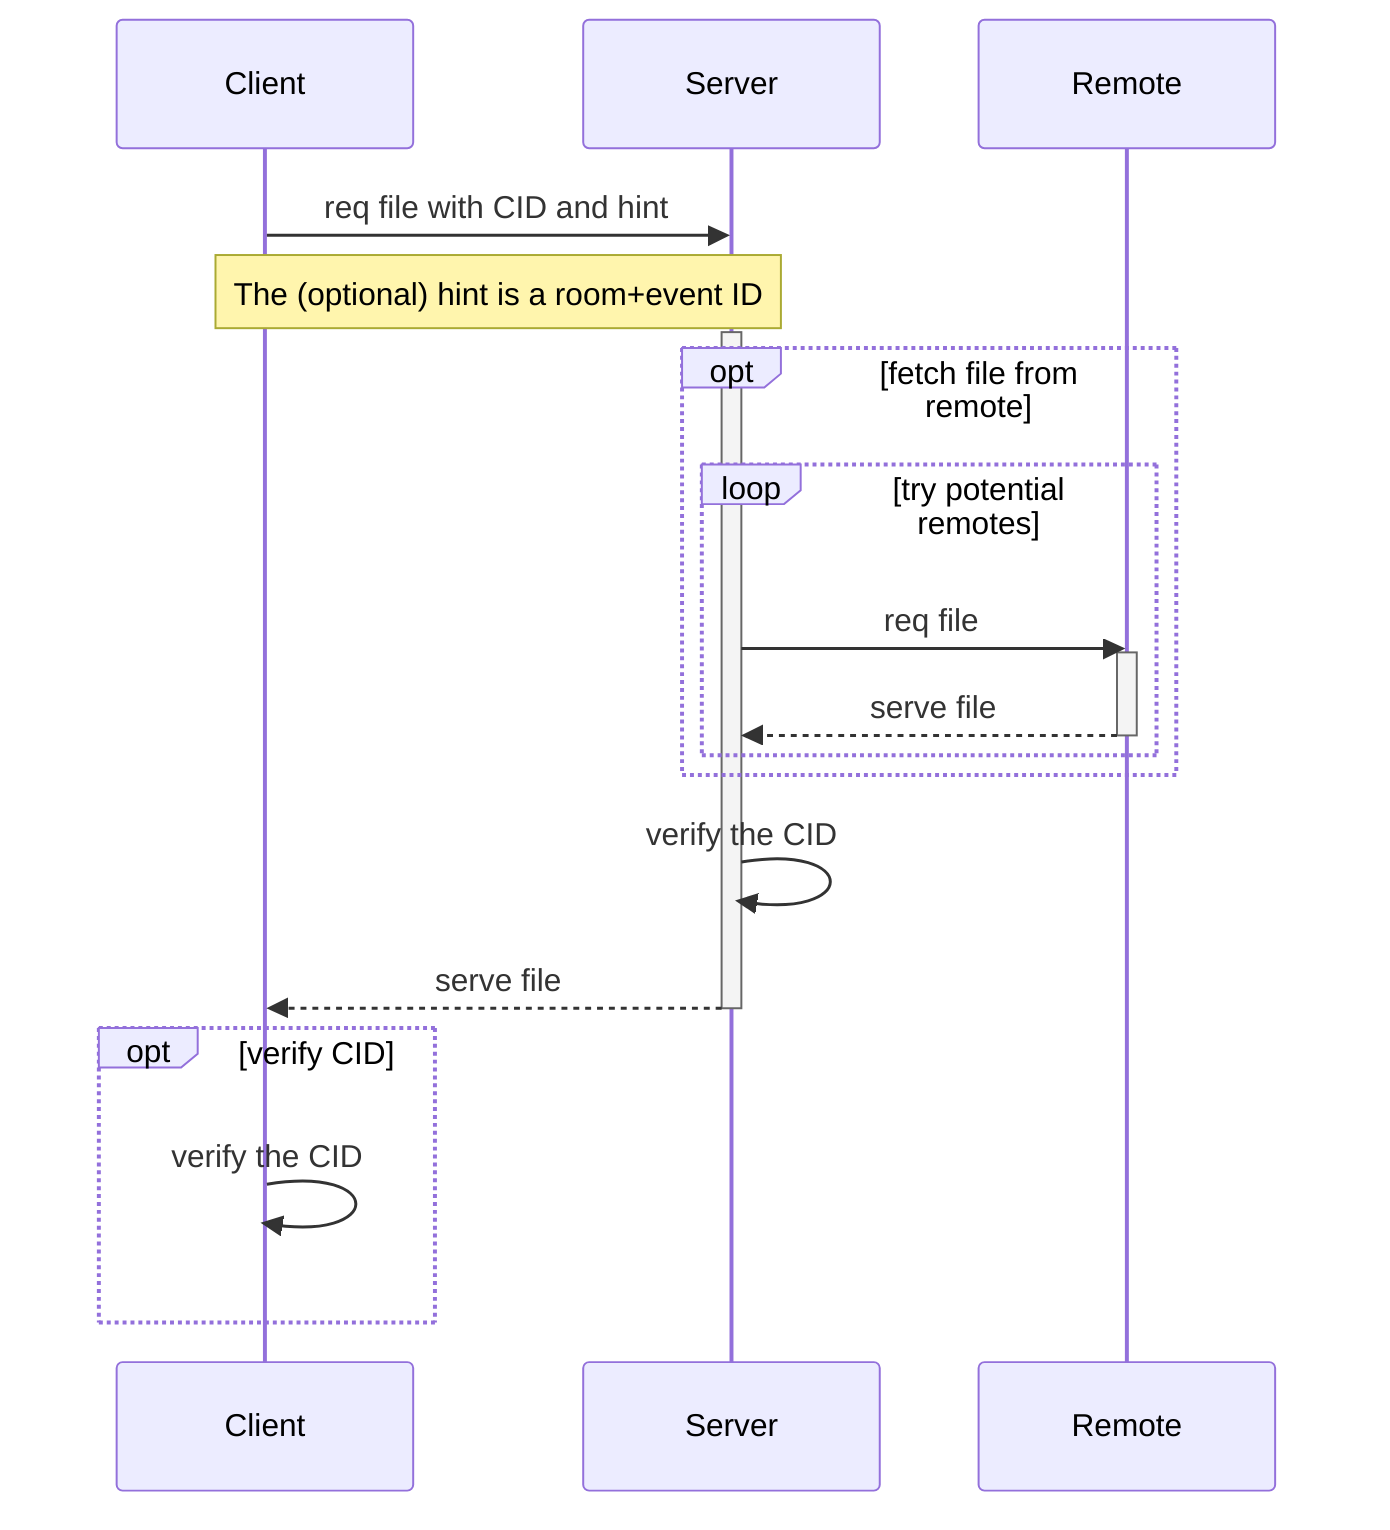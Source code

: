 sequenceDiagram
  participant C as Client
  participant S as Server
  participant R as Remote
  C->>S: req file with CID and hint
  Note over C,S: The (optional) hint is a room+event ID
  activate S
  opt fetch file from remote
    loop try potential remotes
      S->>R: req file
      activate R
      R-->>S: serve file
      deactivate R
    end
  end
  S->>S: verify the CID
  S-->>C: serve file
  deactivate S
  opt verify CID
    C->>C: verify the CID
  end